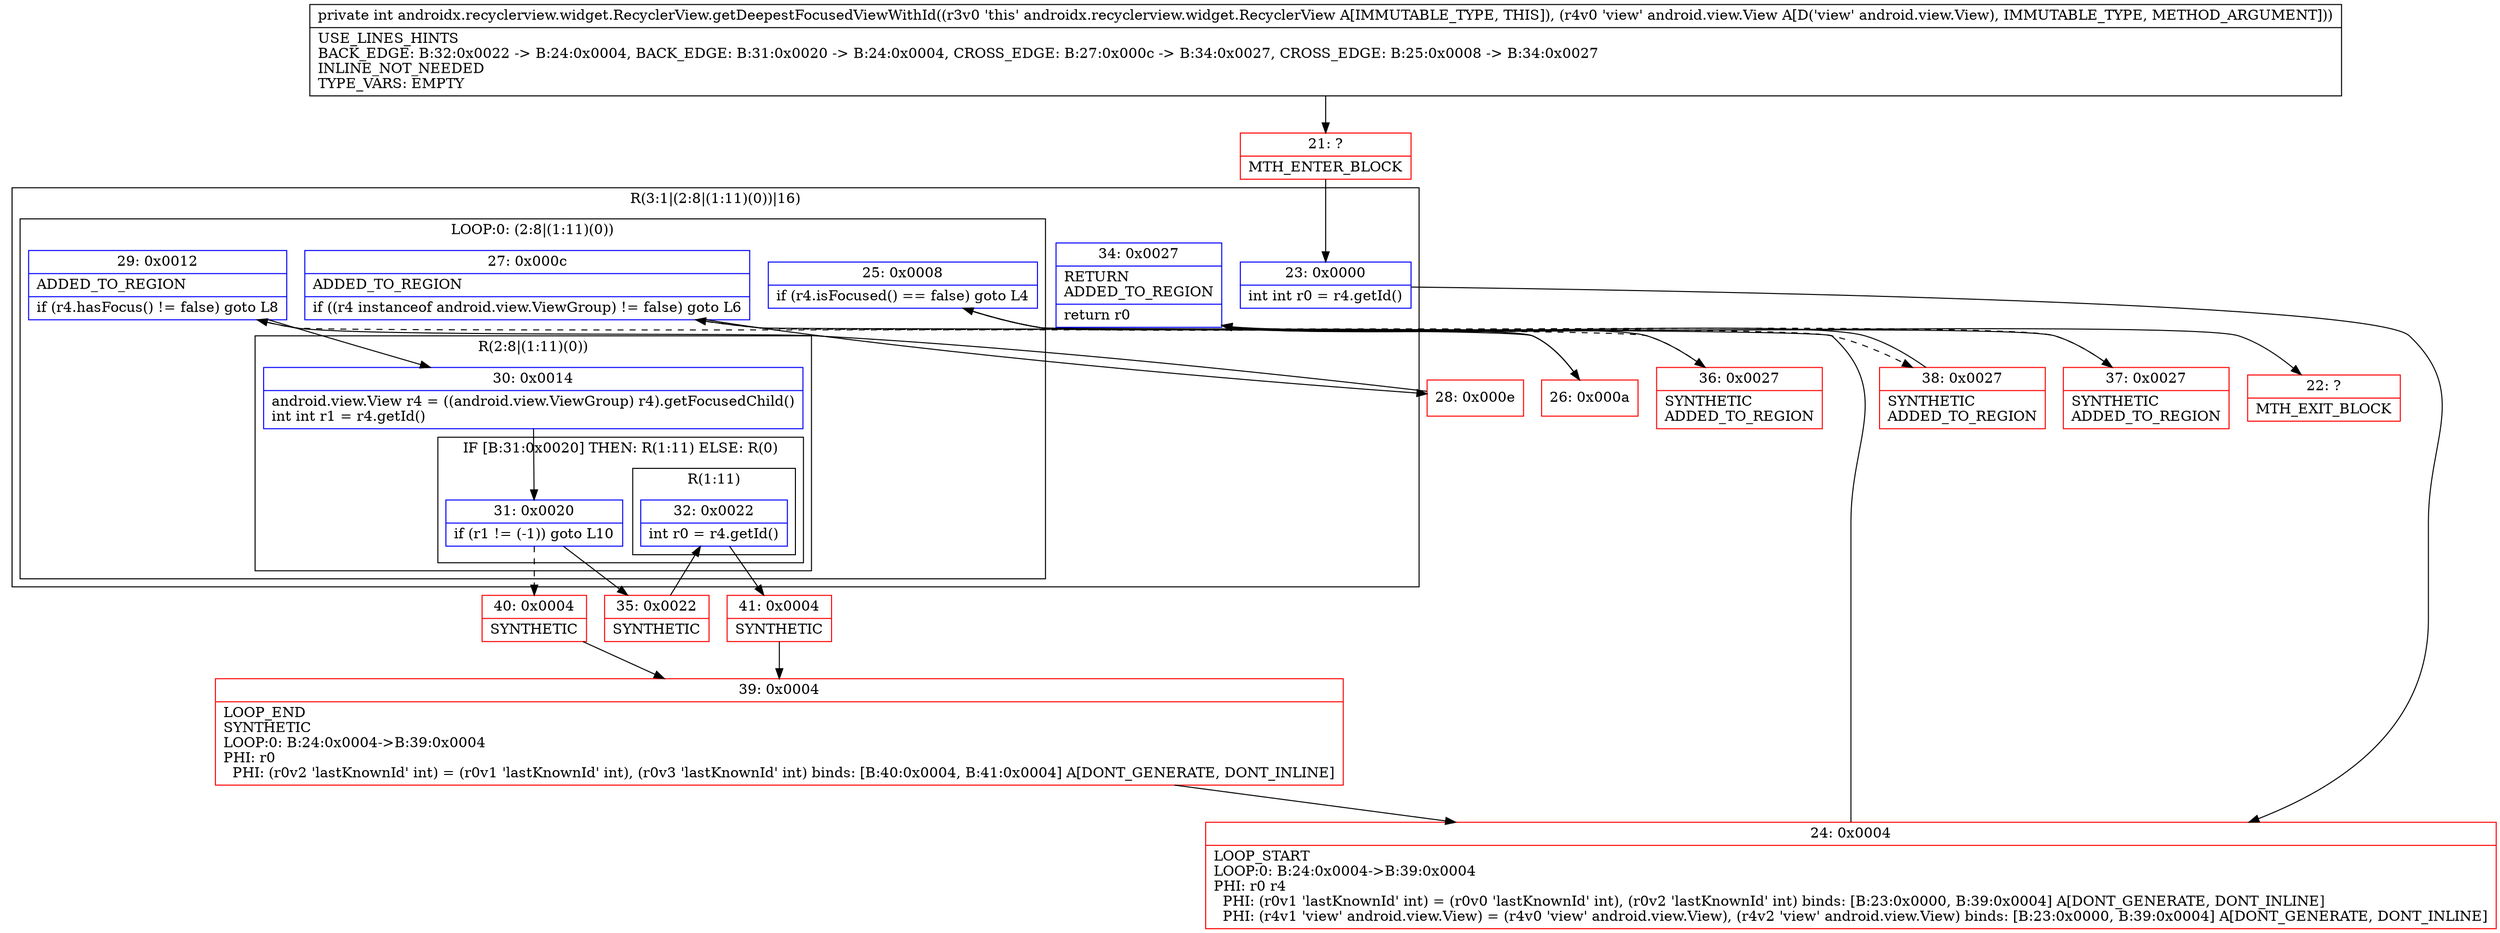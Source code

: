digraph "CFG forandroidx.recyclerview.widget.RecyclerView.getDeepestFocusedViewWithId(Landroid\/view\/View;)I" {
subgraph cluster_Region_465796070 {
label = "R(3:1|(2:8|(1:11)(0))|16)";
node [shape=record,color=blue];
Node_23 [shape=record,label="{23\:\ 0x0000|int int r0 = r4.getId()\l}"];
subgraph cluster_LoopRegion_1528964024 {
label = "LOOP:0: (2:8|(1:11)(0))";
node [shape=record,color=blue];
Node_25 [shape=record,label="{25\:\ 0x0008|if (r4.isFocused() == false) goto L4\l}"];
Node_27 [shape=record,label="{27\:\ 0x000c|ADDED_TO_REGION\l|if ((r4 instanceof android.view.ViewGroup) != false) goto L6\l}"];
Node_29 [shape=record,label="{29\:\ 0x0012|ADDED_TO_REGION\l|if (r4.hasFocus() != false) goto L8\l}"];
subgraph cluster_Region_1824277949 {
label = "R(2:8|(1:11)(0))";
node [shape=record,color=blue];
Node_30 [shape=record,label="{30\:\ 0x0014|android.view.View r4 = ((android.view.ViewGroup) r4).getFocusedChild()\lint int r1 = r4.getId()\l}"];
subgraph cluster_IfRegion_425234202 {
label = "IF [B:31:0x0020] THEN: R(1:11) ELSE: R(0)";
node [shape=record,color=blue];
Node_31 [shape=record,label="{31\:\ 0x0020|if (r1 != (\-1)) goto L10\l}"];
subgraph cluster_Region_1882656381 {
label = "R(1:11)";
node [shape=record,color=blue];
Node_32 [shape=record,label="{32\:\ 0x0022|int r0 = r4.getId()\l}"];
}
subgraph cluster_Region_978407009 {
label = "R(0)";
node [shape=record,color=blue];
}
}
}
}
Node_34 [shape=record,label="{34\:\ 0x0027|RETURN\lADDED_TO_REGION\l|return r0\l}"];
}
Node_21 [shape=record,color=red,label="{21\:\ ?|MTH_ENTER_BLOCK\l}"];
Node_24 [shape=record,color=red,label="{24\:\ 0x0004|LOOP_START\lLOOP:0: B:24:0x0004\-\>B:39:0x0004\lPHI: r0 r4 \l  PHI: (r0v1 'lastKnownId' int) = (r0v0 'lastKnownId' int), (r0v2 'lastKnownId' int) binds: [B:23:0x0000, B:39:0x0004] A[DONT_GENERATE, DONT_INLINE]\l  PHI: (r4v1 'view' android.view.View) = (r4v0 'view' android.view.View), (r4v2 'view' android.view.View) binds: [B:23:0x0000, B:39:0x0004] A[DONT_GENERATE, DONT_INLINE]\l}"];
Node_26 [shape=record,color=red,label="{26\:\ 0x000a}"];
Node_28 [shape=record,color=red,label="{28\:\ 0x000e}"];
Node_35 [shape=record,color=red,label="{35\:\ 0x0022|SYNTHETIC\l}"];
Node_41 [shape=record,color=red,label="{41\:\ 0x0004|SYNTHETIC\l}"];
Node_39 [shape=record,color=red,label="{39\:\ 0x0004|LOOP_END\lSYNTHETIC\lLOOP:0: B:24:0x0004\-\>B:39:0x0004\lPHI: r0 \l  PHI: (r0v2 'lastKnownId' int) = (r0v1 'lastKnownId' int), (r0v3 'lastKnownId' int) binds: [B:40:0x0004, B:41:0x0004] A[DONT_GENERATE, DONT_INLINE]\l}"];
Node_40 [shape=record,color=red,label="{40\:\ 0x0004|SYNTHETIC\l}"];
Node_36 [shape=record,color=red,label="{36\:\ 0x0027|SYNTHETIC\lADDED_TO_REGION\l}"];
Node_22 [shape=record,color=red,label="{22\:\ ?|MTH_EXIT_BLOCK\l}"];
Node_38 [shape=record,color=red,label="{38\:\ 0x0027|SYNTHETIC\lADDED_TO_REGION\l}"];
Node_37 [shape=record,color=red,label="{37\:\ 0x0027|SYNTHETIC\lADDED_TO_REGION\l}"];
MethodNode[shape=record,label="{private int androidx.recyclerview.widget.RecyclerView.getDeepestFocusedViewWithId((r3v0 'this' androidx.recyclerview.widget.RecyclerView A[IMMUTABLE_TYPE, THIS]), (r4v0 'view' android.view.View A[D('view' android.view.View), IMMUTABLE_TYPE, METHOD_ARGUMENT]))  | USE_LINES_HINTS\lBACK_EDGE: B:32:0x0022 \-\> B:24:0x0004, BACK_EDGE: B:31:0x0020 \-\> B:24:0x0004, CROSS_EDGE: B:27:0x000c \-\> B:34:0x0027, CROSS_EDGE: B:25:0x0008 \-\> B:34:0x0027\lINLINE_NOT_NEEDED\lTYPE_VARS: EMPTY\l}"];
MethodNode -> Node_21;Node_23 -> Node_24;
Node_25 -> Node_26;
Node_25 -> Node_37[style=dashed];
Node_27 -> Node_28;
Node_27 -> Node_38[style=dashed];
Node_29 -> Node_30;
Node_29 -> Node_36[style=dashed];
Node_30 -> Node_31;
Node_31 -> Node_35;
Node_31 -> Node_40[style=dashed];
Node_32 -> Node_41;
Node_34 -> Node_22;
Node_21 -> Node_23;
Node_24 -> Node_25;
Node_26 -> Node_27;
Node_28 -> Node_29;
Node_35 -> Node_32;
Node_41 -> Node_39;
Node_39 -> Node_24;
Node_40 -> Node_39;
Node_36 -> Node_34;
Node_38 -> Node_34;
Node_37 -> Node_34;
}

